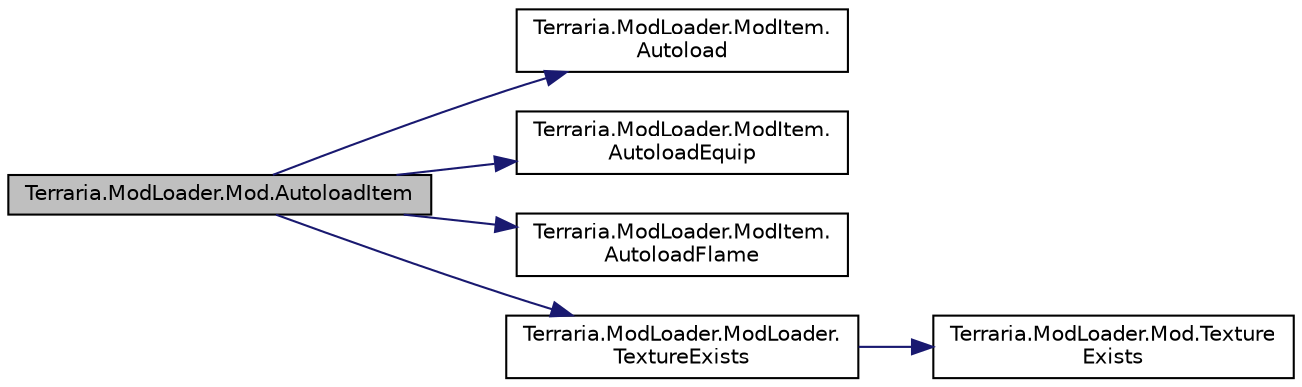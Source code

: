 digraph "Terraria.ModLoader.Mod.AutoloadItem"
{
  edge [fontname="Helvetica",fontsize="10",labelfontname="Helvetica",labelfontsize="10"];
  node [fontname="Helvetica",fontsize="10",shape=record];
  rankdir="LR";
  Node130 [label="Terraria.ModLoader.Mod.AutoloadItem",height=0.2,width=0.4,color="black", fillcolor="grey75", style="filled", fontcolor="black"];
  Node130 -> Node131 [color="midnightblue",fontsize="10",style="solid",fontname="Helvetica"];
  Node131 [label="Terraria.ModLoader.ModItem.\lAutoload",height=0.2,width=0.4,color="black", fillcolor="white", style="filled",URL="$class_terraria_1_1_mod_loader_1_1_mod_item.html#a5138adcff2d5ff9e18b749548b7317dd"];
  Node130 -> Node132 [color="midnightblue",fontsize="10",style="solid",fontname="Helvetica"];
  Node132 [label="Terraria.ModLoader.ModItem.\lAutoloadEquip",height=0.2,width=0.4,color="black", fillcolor="white", style="filled",URL="$class_terraria_1_1_mod_loader_1_1_mod_item.html#a3a5b981a600b8dc922f94c7cf1fc250d"];
  Node130 -> Node133 [color="midnightblue",fontsize="10",style="solid",fontname="Helvetica"];
  Node133 [label="Terraria.ModLoader.ModItem.\lAutoloadFlame",height=0.2,width=0.4,color="black", fillcolor="white", style="filled",URL="$class_terraria_1_1_mod_loader_1_1_mod_item.html#a4688052985a7a3064d46eac49bb66a7d"];
  Node130 -> Node134 [color="midnightblue",fontsize="10",style="solid",fontname="Helvetica"];
  Node134 [label="Terraria.ModLoader.ModLoader.\lTextureExists",height=0.2,width=0.4,color="black", fillcolor="white", style="filled",URL="$class_terraria_1_1_mod_loader_1_1_mod_loader.html#a3e226e4e9271d3796407800df1d37d6a"];
  Node134 -> Node135 [color="midnightblue",fontsize="10",style="solid",fontname="Helvetica"];
  Node135 [label="Terraria.ModLoader.Mod.Texture\lExists",height=0.2,width=0.4,color="black", fillcolor="white", style="filled",URL="$class_terraria_1_1_mod_loader_1_1_mod.html#a7dc7c15a681b04deeab2765ba889adf6"];
}
